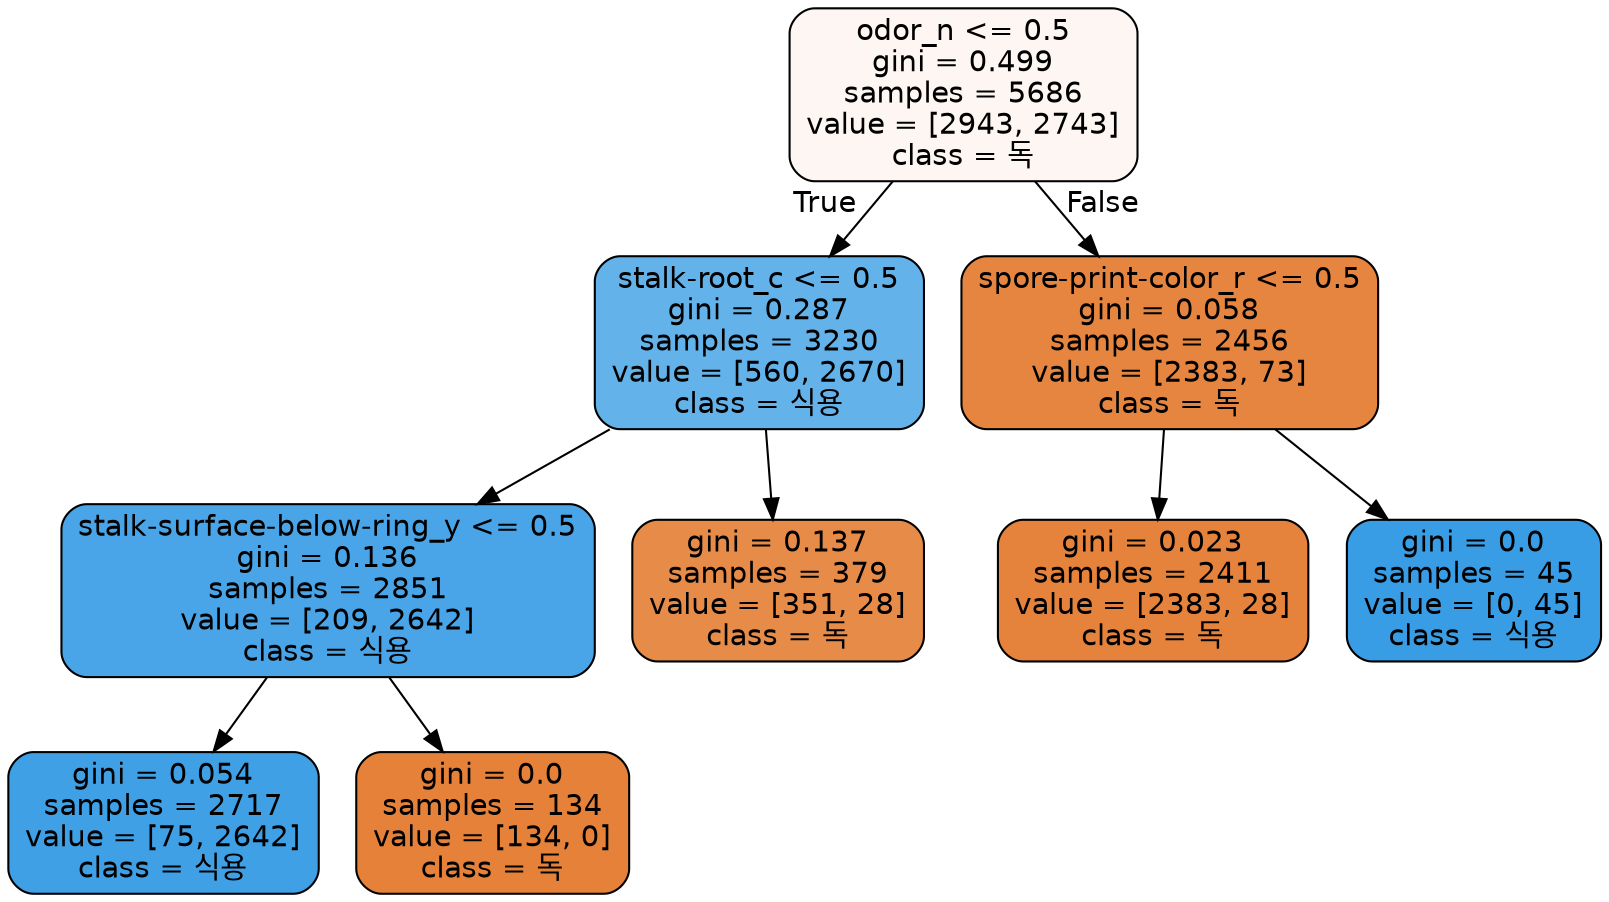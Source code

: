 digraph Tree {
node [shape=box, style="filled, rounded", color="black", fontname="helvetica"] ;
edge [fontname="helvetica"] ;
0 [label="odor_n <= 0.5\ngini = 0.499\nsamples = 5686\nvalue = [2943, 2743]\nclass = 독", fillcolor="#fdf6f2"] ;
1 [label="stalk-root_c <= 0.5\ngini = 0.287\nsamples = 3230\nvalue = [560, 2670]\nclass = 식용", fillcolor="#63b2ea"] ;
0 -> 1 [labeldistance=2.5, labelangle=45, headlabel="True"] ;
3 [label="stalk-surface-below-ring_y <= 0.5\ngini = 0.136\nsamples = 2851\nvalue = [209, 2642]\nclass = 식용", fillcolor="#49a5e7"] ;
1 -> 3 ;
5 [label="gini = 0.054\nsamples = 2717\nvalue = [75, 2642]\nclass = 식용", fillcolor="#3fa0e6"] ;
3 -> 5 ;
6 [label="gini = 0.0\nsamples = 134\nvalue = [134, 0]\nclass = 독", fillcolor="#e58139"] ;
3 -> 6 ;
4 [label="gini = 0.137\nsamples = 379\nvalue = [351, 28]\nclass = 독", fillcolor="#e78b49"] ;
1 -> 4 ;
2 [label="spore-print-color_r <= 0.5\ngini = 0.058\nsamples = 2456\nvalue = [2383, 73]\nclass = 독", fillcolor="#e6853f"] ;
0 -> 2 [labeldistance=2.5, labelangle=-45, headlabel="False"] ;
7 [label="gini = 0.023\nsamples = 2411\nvalue = [2383, 28]\nclass = 독", fillcolor="#e5823b"] ;
2 -> 7 ;
8 [label="gini = 0.0\nsamples = 45\nvalue = [0, 45]\nclass = 식용", fillcolor="#399de5"] ;
2 -> 8 ;
}